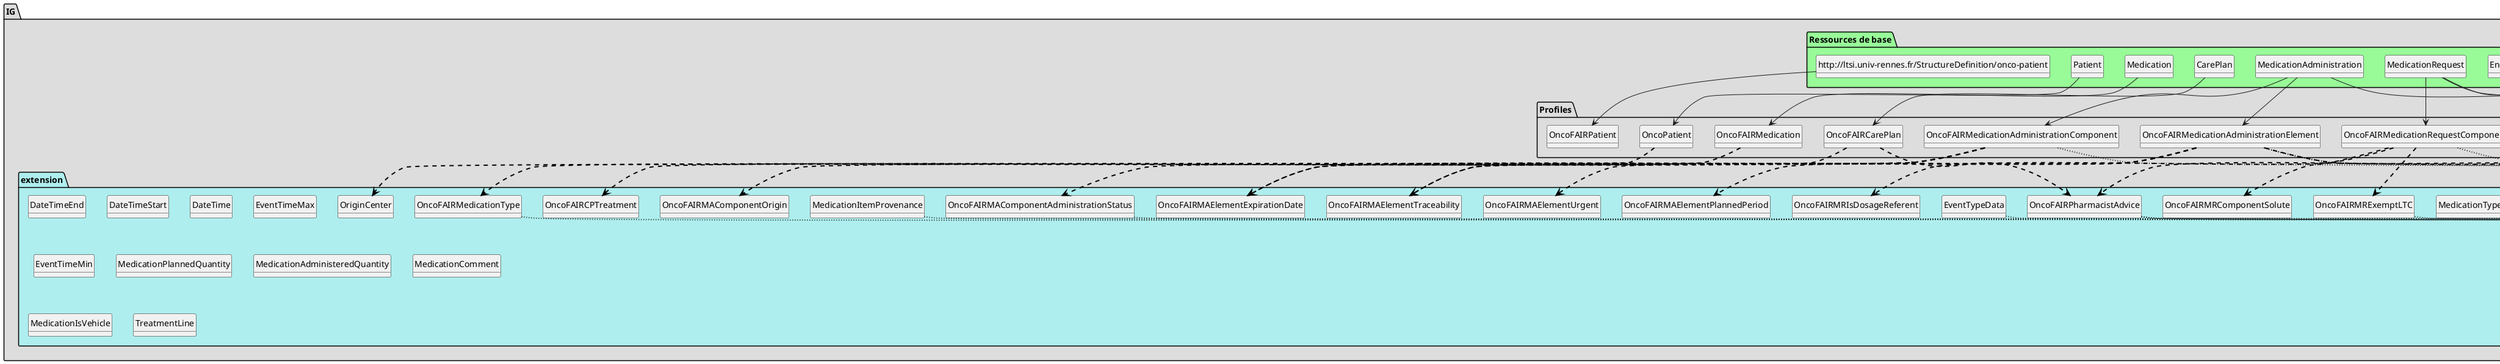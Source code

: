 @startuml
set namespaceSeparator ?
hide circle
hide class fields

package IG #DDDDDD{

     package Profiles #DDDDDD{

        class OncoOrganization{

             Organization.identifier => [1..None]
             Organization.identifier:finess => [1..1]
             Organization.identifier:finess.system => [1..None]
             Organization.identifier:finess.value => [None..None]
        } 

        class OncoPatient{

             Patient.id => [1..None]
             Patient.extension => [None..None]
             Patient.extension:origin-center => <&plus>[0..1]
             Patient.gender => [1..None]
             Patient.birthDate => [1..None]
             Patient.deceased[x] => [None..None]
             Patient.deceased[x]:deceasedDateTime => [0..1]
             Patient.managingOrganization => [None..None]
        } 

        class OncoFAIRCarePlan{

             CarePlan.extension => [1..None]
             CarePlan.extension:oncofair-cp-treatment => <&plus>[1..1]
             CarePlan.extension:oncofair-pharmacist-advice => <&plus>[0..1]
             CarePlan.identifier => [1..1]
             CarePlan.identifier.value => [None..None]
             CarePlan.partOf => [None..None]
             CarePlan.status => [None..None]
             CarePlan.title => [1..None]
             CarePlan.note => [None..None]
             CarePlan.note:indication => [0..1]
             CarePlan.note:indication.id => [1..None]
             CarePlan.note:comments => [0..1]
             CarePlan.note:comments.id => [1..None]
             CarePlan.note:idFatherProtocol => [0..1]
             CarePlan.note:idFatherProtocol.id => [1..None]
        } 

        class OncoFAIREncounter{

             Encounter.identifier => [1..1]
             Encounter.identifier.value => [1..None]
             Encounter.subject => [1..None]
        } 

        class OncoFAIRMedication{

             Medication.extension => [1..None]
             Medication.extension:oncofair-medication-type => <&plus>[1..1]
             Medication.code => [1..None]
        } 

        class OncoFAIRMedicationAdministrationComponent{

             MedicationAdministration.extension => [1..None]
             MedicationAdministration.extension:oncofair-ma-element-traceability => <&plus>[0..1]
             MedicationAdministration.extension:oncofair-ma-element-expirationdate => <&plus>[0..1]
             MedicationAdministration.extension:oncofair-ma-component-origin => <&plus>[0..1]
             MedicationAdministration.extension:oncofair-ma-component-administration-status => <&plus>[1..1]
             MedicationAdministration.partOf => [1..1]
             MedicationAdministration.medication => [None..None]
             MedicationAdministration.medication.concept => [None..None]
             MedicationAdministration.note => [None..None]
             MedicationAdministration.note:comments => [0..1]
             MedicationAdministration.note:comments.id => [1..None]
             MedicationAdministration.note:wording => [0..1]
             MedicationAdministration.note:wording.id => [1..None]
             MedicationAdministration.dosage => [1..None]
             MedicationAdministration.dosage.dose => [1..None]
             MedicationAdministration.dosage.rate[x] => [1..None]
             MedicationAdministration.dosage.rate[x]:rateQuantity => [1..1]
        } 

        class OncoFAIRMedicationAdministrationElement{

             MedicationAdministration.extension => [1..None]
             MedicationAdministration.extension:oncofair-ma-element-urgent => <&plus>[0..1]
             MedicationAdministration.extension:oncofair-ma-element-expirationdate => <&plus>[0..1]
             MedicationAdministration.extension:oncofair-ma-element-traceability => <&plus>[0..1]
             MedicationAdministration.extension:oncofair-ma-plannedperiod => <&plus>[1..1]
             MedicationAdministration.extension:oncofair-element-form => <&plus>[0..1]
             MedicationAdministration.identifier => [1..1]
             MedicationAdministration.partOf => [1..1]
             MedicationAdministration.category => [None..None]
             MedicationAdministration.category:code => [0..1]
             MedicationAdministration.category:nature => [0..1]
             MedicationAdministration.medication => [None..None]
             MedicationAdministration.medication.concept => [None..None]
             MedicationAdministration.occurence[x] => [None..None]
             MedicationAdministration.occurence[x]:occurencePeriod => [0..1]
             MedicationAdministration.occurence[x]:occurencePeriod.start => [1..None]
             MedicationAdministration.occurence[x]:occurencePeriod.end => [None..None]
             MedicationAdministration.request => [None..None]
             MedicationAdministration.request.identifier => [None..None]
             MedicationAdministration.device => [None..None]
             MedicationAdministration.note => [1..None]
             MedicationAdministration.note:wording => [1..1]
             MedicationAdministration.note:wording.id => [1..None]
             MedicationAdministration.note:comments => [0..1]
             MedicationAdministration.note:comments.id => [1..None]
             MedicationAdministration.dosage => [None..None]
             MedicationAdministration.dosage.site => [None..None]
             MedicationAdministration.dosage.route => [None..None]
             MedicationAdministration.dosage.method => [None..None]
        } 

        class OncoFAIRMedicationAdministrationReport{

             MedicationAdministration.identifier => [1..1]
             MedicationAdministration.medication => [None..None]
             MedicationAdministration.medication.concept => [None..None]
             MedicationAdministration.encounter => [1..None]
             MedicationAdministration.performer => [1..1]
             MedicationAdministration.performer.actor => [None..None]
        } 

        class OncoFAIRMedicationRequestComponent{

             MedicationRequest.extension => [None..None]
             MedicationRequest.extension:oncofair-mr-exempt-ltc => <&plus>[0..1]
             MedicationRequest.extension:oncofair-mr-component-solute => <&plus>[0..1]
             MedicationRequest.extension:oncofair-mr-is-dosage-referent => <&plus>[0..1]
             MedicationRequest.basedOn => [1..1]
             MedicationRequest.medication => [None..None]
             MedicationRequest.medication.concept => [None..None]
             MedicationRequest.note => [1..None]
             MedicationRequest.note:wording => [1..1]
             MedicationRequest.note:wording.id => [1..None]
             MedicationRequest.note:comments => [0..1]
             MedicationRequest.note:comments.id => [1..None]
             MedicationRequest.note:indication => [0..1]
             MedicationRequest.note:indication.id => [1..None]
             MedicationRequest.dosageInstruction => [None..1]
             MedicationRequest.dosageInstruction.doseAndRate => [None..1]
             MedicationRequest.dosageInstruction.doseAndRate.dose[x] => [1..None]
             MedicationRequest.dosageInstruction.doseAndRate.dose[x]:doseQuantity => [1..1]
             MedicationRequest.substitution => [None..None]
             MedicationRequest.substitution.allowed[x] => [None..None]
             MedicationRequest.substitution.allowed[x]:allowedBoolean => [0..1]
        } 

        class OncoFAIRMedicationRequestElement{

             MedicationRequest.extension => [None..None]
             MedicationRequest.extension:oncofair-element-form => <&plus>[0..1]
             MedicationRequest.extension:oncofair-mr-element-supply => <&plus>[0..1]
             MedicationRequest.extension:oncofair-mr-element-rank => <&plus>[0..1]
             MedicationRequest.extension:oncofair-mr-element-go-nogo => <&plus>[0..1]
             MedicationRequest.extension:oncofair-pharmacist-advice => <&plus>[0..1]
             MedicationRequest.identifier => [1..1]
             MedicationRequest.identifier.value => [1..None]
             MedicationRequest.basedOn => [1..None]
             MedicationRequest.basedOn:prescription => [1..1]
             MedicationRequest.basedOn:element => [0..*]
             MedicationRequest.basedOn:element.extension => [1..None]
             MedicationRequest.basedOn:element.extension:oncofair-mr-element-link-type => <&plus>[1..1]
             MedicationRequest.basedOn:protocol => [0..1]
             MedicationRequest.groupIdentifier => [1..None]
             MedicationRequest.groupIdentifier.value => [1..None]
             MedicationRequest.status => [None..None]
             MedicationRequest.priority => [None..None]
             MedicationRequest.medication => [None..None]
             MedicationRequest.medication.concept => [None..None]
             MedicationRequest.requester => [None..None]
             MedicationRequest.device => [None..None]
             MedicationRequest.note => [None..None]
             MedicationRequest.note:wording => [0..1]
             MedicationRequest.note:wording.id => [1..None]
             MedicationRequest.note:indication => [0..1]
             MedicationRequest.note:indication.id => [1..None]
             MedicationRequest.note:comments => [0..1]
             MedicationRequest.note:comments.id => [1..None]
             MedicationRequest.effectiveDosePeriod => [None..None]
             MedicationRequest.effectiveDosePeriod.start => [None..None]
             MedicationRequest.effectiveDosePeriod.end => [None..None]
             MedicationRequest.dosageInstruction => [None..None]
             MedicationRequest.dosageInstruction:element => [0..1]
             MedicationRequest.dosageInstruction:element.id => [1..None]
             MedicationRequest.dosageInstruction:element.text => [None..None]
             MedicationRequest.dosageInstruction:element.additionalInstruction => [None..1]
             MedicationRequest.dosageInstruction:element.timing.repeat.bounds[x] => [None..None]
             MedicationRequest.dosageInstruction:element.timing.repeat.bounds[x]:boundsPeriod => [0..1]
             MedicationRequest.dosageInstruction:element.timing.repeat.bounds[x]:boundsPeriod.start => [None..None]
             MedicationRequest.dosageInstruction:element.timing.repeat.bounds[x]:boundsPeriod.end => [None..None]
             MedicationRequest.dosageInstruction:element.timing.repeat.offset => [None..None]
             MedicationRequest.dosageInstruction:element.site => [None..None]
             MedicationRequest.dosageInstruction:element.route => [None..None]
             MedicationRequest.dosageInstruction:element.method => [None..None]
             MedicationRequest.dosageInstruction:posology => [0..*]
             MedicationRequest.dosageInstruction:posology.id => [1..None]
             MedicationRequest.dosageInstruction:posology.timing.repeat.duration => [None..None]
             MedicationRequest.dosageInstruction:posology.timing.repeat.frequency => [None..None]
             MedicationRequest.dosageInstruction:posology.doseAndRate.dose[x] => [None..None]
             MedicationRequest.dosageInstruction:posology.doseAndRate.dose[x]:doseQuantity => [0..1]
             MedicationRequest.dosageInstruction:posology.doseAndRate.rate[x] => [None..None]
             MedicationRequest.dosageInstruction:posology.doseAndRate.rate[x]:rateQuantity => [0..1]
             MedicationRequest.substitution => [None..None]
        } 

        class OncoFAIRMedicationRequestPrescription{

             MedicationRequest.extension => [1..None]
             MedicationRequest.extension:oncofair-mr-prescription-validation-date => <&plus>[1..1]
             MedicationRequest.identifier => [1..1]
             MedicationRequest.identifier.value => [1..None]
             MedicationRequest.basedOn => [None..None]
             MedicationRequest.medication => [None..None]
             MedicationRequest.medication.concept => [None..None]
             MedicationRequest.encounter => [1..None]
             MedicationRequest.supportingInformation => [None..None]
             MedicationRequest.supportingInformation:accomodationUnit => [0..1]
             MedicationRequest.supportingInformation:accomodationUnit.id => [1..None]
             MedicationRequest.supportingInformation:medicalLiabiltyUnit => [0..1]
             MedicationRequest.supportingInformation:medicalLiabiltyUnit.id => [1..None]
             MedicationRequest.reason => [None..None]
             MedicationRequest.note => [None..1]
        } 

        class OncoFAIRObservation{

             Observation.code => [None..None]
             Observation.effective[x] => [1..None]
             Observation.effective[x]:effectiveDateTime => [1..1]
             Observation.issued => [None..None]
             Observation.value[x] => [1..None]
        } 

        class OncoFAIRPatient{

             Patient => [None..None]
             Patient.identifier => [1..1]
             Patient.identifier.value => [None..None]
         }

     }
     package extension #paleturquoise {

     OncoPatient -[#black,dashed,thickness=2]-> OriginCenter
     OncoFAIRCarePlan -[#black,dashed,thickness=2]-> OncoFAIRCPTreatment
     OncoFAIRCarePlan -[#black,dashed,thickness=2]-> OncoFAIRPharmacistAdvice
     OncoFAIRMedication -[#black,dashed,thickness=2]-> OncoFAIRMedicationType
     OncoFAIRMedicationAdministrationComponent -[#black,dashed,thickness=2]-> OncoFAIRMAElementTraceability
     OncoFAIRMedicationAdministrationComponent -[#black,dashed,thickness=2]-> OncoFAIRMAElementExpirationDate
     OncoFAIRMedicationAdministrationComponent -[#black,dashed,thickness=2]-> OncoFAIRMAComponentOrigin
     OncoFAIRMedicationAdministrationComponent -[#black,dashed,thickness=2]-> OncoFAIRMAComponentAdministrationStatus
     OncoFAIRMedicationAdministrationElement -[#black,dashed,thickness=2]-> OncoFAIRMAElementUrgent
     OncoFAIRMedicationAdministrationElement -[#black,dashed,thickness=2]-> OncoFAIRMAElementExpirationDate
     OncoFAIRMedicationAdministrationElement -[#black,dashed,thickness=2]-> OncoFAIRMAElementTraceability
     OncoFAIRMedicationAdministrationElement -[#black,dashed,thickness=2]-> OncoFAIRMAElementPlannedPeriod
     OncoFAIRMedicationAdministrationElement -[#black,dashed,thickness=2]-> OncoFAIRElementForm
     OncoFAIRMedicationRequestComponent -[#black,dashed,thickness=2]-> OncoFAIRMRExemptLTC
     OncoFAIRMedicationRequestComponent -[#black,dashed,thickness=2]-> OncoFAIRMRComponentSolute
     OncoFAIRMedicationRequestComponent -[#black,dashed,thickness=2]-> OncoFAIRMRIsDosageReferent
     OncoFAIRMedicationRequestElement -[#black,dashed,thickness=2]-> OncoFAIRElementForm
     OncoFAIRMedicationRequestElement -[#black,dashed,thickness=2]-> OncoFAIRMRElementSupply
     OncoFAIRMedicationRequestElement -[#black,dashed,thickness=2]-> OncoFAIRMRElementRank
     OncoFAIRMedicationRequestElement -[#black,dashed,thickness=2]-> OncoFAIRMRElementGoNogo
     OncoFAIRMedicationRequestElement -[#black,dashed,thickness=2]-> OncoFAIRPharmacistAdvice
     OncoFAIRMedicationRequestElement -[#black,dashed,thickness=2]-> OncoFAIRMRElementLinkType
     OncoFAIRMedicationRequestPrescription -[#black,dashed,thickness=2]-> OncoFAIRMRPrescriptionValidationDate

        class DateTimeEnd{

          Extension.extension => [None..0]
          Extension.url => [None..None]
          Extension.value[x] => [1..None]
          Extension.value[x]:valueDateTime => [1..1]
        } 
        class DateTimeStart{

          Extension.extension => [None..0]
          Extension.url => [None..None]
          Extension.value[x] => [1..None]
          Extension.value[x]:valueDateTime => [1..1]
        } 
        class DateTime{

          Extension.extension => [None..0]
          Extension.url => [None..None]
          Extension.value[x] => [1..None]
          Extension.value[x]:valueDateTime => [1..1]
        } 
        class EventTimeMax{

          Extension.extension => [None..0]
          Extension.url => [None..None]
          Extension.value[x] => [1..None]
          Extension.value[x]:valueTime => [1..1]
        } 
        class EventTimeMin{

          Extension.extension => [None..0]
          Extension.url => [None..None]
          Extension.value[x] => [1..None]
          Extension.value[x]:valueTime => [1..1]
        } 
        class EventTypeData{

          Extension.extension => [None..0]
          Extension.url => [None..None]
          Extension.value[x] => [None..None]
        } 
        class MedicationPlannedQuantity{

          Extension.extension => [None..0]
          Extension.url => [None..None]
          Extension.value[x] => [None..None]
        } 
        class MedicationAdministeredQuantity{

          Extension.extension => [None..0]
          Extension.url => [None..None]
          Extension.value[x] => [None..None]
        } 
        class MedicationComment{

          Extension.extension => [None..0]
          Extension.url => [None..None]
          Extension.value[x] => [None..None]
        } 
        class MedicationIsVehicle{

          Extension.extension => [None..0]
          Extension.url => [None..None]
          Extension.value[x] => [None..None]
        } 
        class MedicationItemProvenance{

          Extension.extension => [None..0]
          Extension.url => [None..None]
          Extension.value[x] => [None..None]
        } 
        class MedicationLTIExemption{

          Extension.extension => [None..0]
          Extension.url => [None..None]
          Extension.value[x] => [None..None]
        } 
        class MedicationStatus{

          Extension.extension => [None..0]
          Extension.url => [None..None]
          Extension.value[x] => [None..None]
        } 
        class MedicationType{

          Extension.extension => [None..0]
          Extension.url => [None..None]
          Extension.value[x] => [None..None]
        } 
        class OncoFAIRCPTreatment{

          Extension.extension => [1..None]
          Extension.extension:treatmentRank => [0..1]
          Extension.extension:treatmentRank.extension => [None..0]
          Extension.extension:treatmentRank.url => [None..None]
          Extension.extension:treatmentRank.value[x] => [None..None]
          Extension.extension:dayRank => [0..1]
          Extension.extension:dayRank.extension => [None..0]
          Extension.extension:dayRank.url => [None..None]
          Extension.extension:dayRank.value[x] => [None..None]
          Extension.extension:dateTimeReference => [1..1]
          Extension.extension:dateTimeReference.extension => [None..0]
          Extension.extension:dateTimeReference.url => [None..None]
          Extension.extension:dateTimeReference.value[x] => [None..None]
          Extension.url => [None..None]
          Extension.value[x] => [None..0]
        } 
        class OncoFAIRElementForm{

          Extension.extension => [None..0]
          Extension.url => [None..None]
          Extension.value[x] => [None..None]
        } 
        class OncoFAIRMAComponentAdministrationStatus{

          Extension.extension => [None..0]
          Extension.url => [None..None]
          Extension.value[x] => [None..None]
        } 
        class OncoFAIRMAComponentOrigin{

          Extension.extension => [None..0]
          Extension.url => [None..None]
          Extension.value[x] => [None..None]
        } 
        class OncoFAIRMAElementExpirationDate{

          Extension.extension => [None..0]
          Extension.url => [None..None]
          Extension.value[x] => [None..None]
        } 
        class OncoFAIRMAElementPlannedPeriod{

          Extension.extension => [None..0]
          Extension.url => [None..None]
          Extension.value[x] => [None..None]
          Extension.value[x].start => [1..None]
          Extension.value[x].end => [None..None]
        } 
        class OncoFAIRMAElementTraceability{

          Extension.extension:batchNumber => [0..1]
          Extension.extension:batchNumber.extension => [None..0]
          Extension.extension:batchNumber.url => [None..None]
          Extension.extension:batchNumber.value[x] => [None..None]
          Extension.extension:serialNumber => [0..1]
          Extension.extension:serialNumber.extension => [None..0]
          Extension.extension:serialNumber.url => [None..None]
          Extension.extension:serialNumber.value[x] => [None..None]
          Extension.url => [None..None]
          Extension.value[x] => [None..0]
        } 
        class OncoFAIRMAElementUrgent{

          Extension.extension => [None..0]
          Extension.url => [None..None]
          Extension.value[x] => [None..None]
        } 
        class OncoFAIRMedicationType{

          Extension.extension => [None..0]
          Extension.url => [None..None]
          Extension.value[x] => [None..None]
        } 
        class OncoFAIRMRComponentSolute{

          Extension.extension => [None..0]
          Extension.url => [None..None]
          Extension.value[x] => [None..None]
        } 
        class OncoFAIRMRElementGoNogo{

          Extension.extension:GoNogoStatus => [0..1]
          Extension.extension:GoNogoStatus.extension => [None..0]
          Extension.extension:GoNogoStatus.url => [None..None]
          Extension.extension:GoNogoStatus.value[x] => [None..None]
          Extension.extension:GoNogoReasonWaiting => [0..1]
          Extension.extension:GoNogoReasonWaiting.extension => [None..0]
          Extension.extension:GoNogoReasonWaiting.url => [None..None]
          Extension.extension:GoNogoReasonWaiting.value[x] => [None..None]
          Extension.url => [None..None]
          Extension.value[x] => [None..0]
        } 
        class OncoFAIRMRElementLinkType{

          Extension.extension => [None..0]
          Extension.url => [None..None]
          Extension.value[x] => [None..None]
        } 
        class OncoFAIRMRElementRank{

          Extension.extension => [None..0]
          Extension.url => [None..None]
          Extension.value[x] => [None..None]
        } 
        class OncoFAIRMRElementSupply{

          Extension.extension => [None..0]
          Extension.url => [None..None]
          Extension.value[x] => [None..None]
        } 
        class OncoFAIRMRExemptLTC{

          Extension.extension => [None..0]
          Extension.url => [None..None]
          Extension.value[x] => [None..None]
        } 
        class OncoFAIRMRIsDosageReferent{

          Extension.extension => [None..0]
          Extension.url => [None..None]
          Extension.value[x] => [None..None]
        } 
        class OncoFAIRMRPrescriptionValidationDate{

          Extension.extension => [None..0]
          Extension.url => [None..None]
          Extension.value[x] => [None..None]
        } 
        class OncoFAIRPharmacistAdvice{

          Extension.extension:pharmacistValidation => [0..1]
          Extension.extension:pharmacistValidation.extension => [None..0]
          Extension.extension:pharmacistValidation.url => [None..None]
          Extension.extension:pharmacistValidation.value[x] => [None..None]
          Extension.extension:pharmacistProposal => [0..1]
          Extension.extension:pharmacistProposal.extension => [None..0]
          Extension.extension:pharmacistProposal.url => [None..None]
          Extension.extension:pharmacistProposal.value[x] => [None..None]
          Extension.url => [None..None]
          Extension.value[x] => [None..0]
        } 
        class OriginCenter{

          Extension.extension => [None..0]
          Extension.url => [None..None]
          Extension.value[x] => [1..None]
        } 
        class TreatmentLine{

          Extension.extension => [None..0]
          Extension.url => [None..None]
          Extension.value[x] => [None..None]
          Extension.value[x]:valueInteger => [0..1]
         }
     }
     package valueset #PaleVioletRed{

        class VSEventTypeData  

     EventTypeData -[#black,dotted,thickness=2]-> VSEventTypeData

        class VSMedicationItemProvenance  

     MedicationItemProvenance -[#black,dotted,thickness=2]-> VSMedicationItemProvenance

        class VSMedicationLTIExemption  

     MedicationLTIExemption -[#black,dotted,thickness=2]-> VSMedicationLTIExemption

        class VSMedicationStatus  

     MedicationStatus -[#black,dotted,thickness=2]-> VSMedicationStatus

        class VSMedicationTypes  

     MedicationType -[#black,dotted,thickness=2]-> VSMedicationTypes

        class SIPhStatutComposantAdmOncoFAIRValueSet  

     OncoFAIRMAComponentAdministrationStatus -[#black,dotted,thickness=2]-> SIPhStatutComposantAdmOncoFAIRValueSet

        class SIPhTypeComposantOncoFAIRValueSet  

     OncoFAIRMedicationType -[#black,dotted,thickness=2]-> SIPhTypeComposantOncoFAIRValueSet

        class ConceptMedicationOncoFAIRValueSet  

     OncoFAIRMedicationAdministrationComponent -[#black,dotted,thickness=2]-> ConceptMedicationOncoFAIRValueSet

        class ConceptMedicationOncoFAIRValueSet  

     OncoFAIRMedicationAdministrationElement -[#black,dotted,thickness=2]-> ConceptMedicationOncoFAIRValueSet

        class SIPhTypeEltPLAOncoFAIRValueSet  

     OncoFAIRMedicationAdministrationElement -[#black,dotted,thickness=2]-> SIPhTypeEltPLAOncoFAIRValueSet

        class ConceptMedicationOncoFAIRValueSet  

     OncoFAIRMedicationAdministrationReport -[#black,dotted,thickness=2]-> ConceptMedicationOncoFAIRValueSet

        class ConceptMedicationOncoFAIRValueSet  

     OncoFAIRMedicationRequestComponent -[#black,dotted,thickness=2]-> ConceptMedicationOncoFAIRValueSet

        class ConceptMedicationOncoFAIRValueSet  

     OncoFAIRMedicationRequestElement -[#black,dotted,thickness=2]-> ConceptMedicationOncoFAIRValueSet

        class SIPhTypeEltPLAOncoFAIRValueSet  

     OncoFAIRMedicationRequestElement -[#black,dotted,thickness=2]-> SIPhTypeEltPLAOncoFAIRValueSet

        class ConceptMedicationOncoFAIRValueSet  

     OncoFAIRMedicationRequestPrescription -[#black,dotted,thickness=2]-> ConceptMedicationOncoFAIRValueSet

        class SIPhgoNogoOncoFAIRValueSet  

     OncoFAIRMRElementGoNogo -[#black,dotted,thickness=2]-> SIPhgoNogoOncoFAIRValueSet

        class SIPhListeALDOncoFAIRValueSet  

     OncoFAIRMRExemptLTC -[#black,dotted,thickness=2]-> SIPhListeALDOncoFAIRValueSet

        class SIPhRensComplementOncoFAIRValueSet  

     OncoFAIRObservation -[#black,dotted,thickness=2]-> SIPhRensComplementOncoFAIRValueSet

        class SIPhStatutValidPharmOncoFAIRValueSet  

     OncoFAIRPharmacistAdvice -[#black,dotted,thickness=2]-> SIPhStatutValidPharmOncoFAIRValueSet

        class SIPhNaturePropPharmOncoFAIRValueSet  

     OncoFAIRPharmacistAdvice -[#black,dotted,thickness=2]-> SIPhNaturePropPharmOncoFAIRValueSet
       }

package "Ressources de base" #palegreen {

 class "Organization" as  classd6b258792ff06f82933c74eeb8aef591 

    classd6b258792ff06f82933c74eeb8aef591 --> OncoOrganization

 class "Patient" as  class01122a97dca927210827560cb7d76af8 

    class01122a97dca927210827560cb7d76af8 --> OncoPatient

 class "CarePlan" as  classc1c8e4b50c739ddc150dd233aa035d7a 

    classc1c8e4b50c739ddc150dd233aa035d7a --> OncoFAIRCarePlan

 class "Encounter" as  classd1e9f9f891de8f9a655739a01fbf68f0 

    classd1e9f9f891de8f9a655739a01fbf68f0 --> OncoFAIREncounter

 class "Medication" as  class353bd6f65060d17097c3b03141e79cce 

    class353bd6f65060d17097c3b03141e79cce --> OncoFAIRMedication

 class "MedicationAdministration" as  classcb08d1580a4f19d9fc3a0c98169f1144 

    classcb08d1580a4f19d9fc3a0c98169f1144 --> OncoFAIRMedicationAdministrationComponent

 class "MedicationAdministration" as  classcb08d1580a4f19d9fc3a0c98169f1144 

    classcb08d1580a4f19d9fc3a0c98169f1144 --> OncoFAIRMedicationAdministrationElement

 class "MedicationAdministration" as  classcb08d1580a4f19d9fc3a0c98169f1144 

    classcb08d1580a4f19d9fc3a0c98169f1144 --> OncoFAIRMedicationAdministrationReport

 class "MedicationRequest" as  class2071abb7e1482ea8731af3cdcaed7225 

    class2071abb7e1482ea8731af3cdcaed7225 --> OncoFAIRMedicationRequestComponent

 class "MedicationRequest" as  class2071abb7e1482ea8731af3cdcaed7225 

    class2071abb7e1482ea8731af3cdcaed7225 --> OncoFAIRMedicationRequestElement

 class "MedicationRequest" as  class2071abb7e1482ea8731af3cdcaed7225 

    class2071abb7e1482ea8731af3cdcaed7225 --> OncoFAIRMedicationRequestPrescription

 class "Observation" as  classc680d437163cc6bab4f9bdb35c3073d0 

    classc680d437163cc6bab4f9bdb35c3073d0 --> OncoFAIRObservation

 class "http://ltsi.univ-rennes.fr/StructureDefinition/onco-patient" as  classf56b2add9550e7508c061a932ea07788 

    classf56b2add9550e7508c061a932ea07788 --> OncoFAIRPatient
}
@enduml